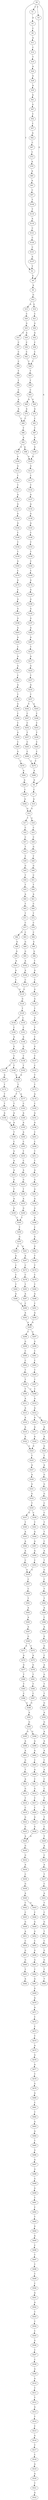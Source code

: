 strict digraph  {
	S0 -> S1 [ label = T ];
	S0 -> S2 [ label = T ];
	S0 -> S3 [ label = T ];
	S0 -> S4 [ label = A ];
	S1 -> S5 [ label = A ];
	S2 -> S6 [ label = G ];
	S3 -> S6 [ label = G ];
	S4 -> S7 [ label = C ];
	S5 -> S8 [ label = C ];
	S6 -> S9 [ label = A ];
	S7 -> S10 [ label = A ];
	S8 -> S11 [ label = A ];
	S9 -> S12 [ label = G ];
	S10 -> S13 [ label = G ];
	S11 -> S14 [ label = C ];
	S12 -> S15 [ label = A ];
	S12 -> S16 [ label = G ];
	S13 -> S17 [ label = T ];
	S13 -> S18 [ label = G ];
	S14 -> S19 [ label = T ];
	S15 -> S20 [ label = C ];
	S16 -> S21 [ label = C ];
	S17 -> S22 [ label = C ];
	S18 -> S23 [ label = C ];
	S19 -> S24 [ label = A ];
	S20 -> S25 [ label = G ];
	S21 -> S26 [ label = G ];
	S22 -> S27 [ label = C ];
	S23 -> S28 [ label = C ];
	S24 -> S29 [ label = G ];
	S25 -> S30 [ label = A ];
	S25 -> S31 [ label = G ];
	S26 -> S32 [ label = A ];
	S27 -> S33 [ label = T ];
	S28 -> S34 [ label = G ];
	S29 -> S35 [ label = A ];
	S30 -> S36 [ label = C ];
	S31 -> S37 [ label = C ];
	S32 -> S38 [ label = C ];
	S33 -> S39 [ label = T ];
	S34 -> S40 [ label = T ];
	S35 -> S41 [ label = A ];
	S36 -> S42 [ label = C ];
	S37 -> S43 [ label = C ];
	S38 -> S44 [ label = C ];
	S39 -> S45 [ label = G ];
	S40 -> S46 [ label = G ];
	S41 -> S47 [ label = G ];
	S42 -> S48 [ label = T ];
	S43 -> S49 [ label = C ];
	S44 -> S48 [ label = T ];
	S45 -> S50 [ label = T ];
	S46 -> S51 [ label = C ];
	S47 -> S52 [ label = C ];
	S48 -> S53 [ label = T ];
	S49 -> S54 [ label = T ];
	S50 -> S55 [ label = T ];
	S51 -> S56 [ label = T ];
	S52 -> S57 [ label = C ];
	S53 -> S58 [ label = T ];
	S54 -> S59 [ label = T ];
	S55 -> S60 [ label = A ];
	S56 -> S61 [ label = A ];
	S57 -> S62 [ label = A ];
	S58 -> S63 [ label = C ];
	S59 -> S64 [ label = C ];
	S60 -> S65 [ label = T ];
	S61 -> S66 [ label = C ];
	S62 -> S67 [ label = C ];
	S63 -> S68 [ label = A ];
	S63 -> S69 [ label = G ];
	S64 -> S70 [ label = A ];
	S65 -> S71 [ label = T ];
	S66 -> S72 [ label = T ];
	S67 -> S73 [ label = C ];
	S68 -> S74 [ label = A ];
	S69 -> S75 [ label = A ];
	S70 -> S76 [ label = A ];
	S71 -> S77 [ label = C ];
	S72 -> S78 [ label = C ];
	S73 -> S79 [ label = A ];
	S74 -> S80 [ label = C ];
	S75 -> S81 [ label = C ];
	S76 -> S80 [ label = C ];
	S77 -> S82 [ label = G ];
	S77 -> S83 [ label = C ];
	S78 -> S84 [ label = C ];
	S79 -> S85 [ label = A ];
	S80 -> S86 [ label = T ];
	S81 -> S87 [ label = T ];
	S82 -> S88 [ label = G ];
	S83 -> S89 [ label = G ];
	S84 -> S90 [ label = G ];
	S85 -> S91 [ label = A ];
	S86 -> S92 [ label = A ];
	S87 -> S93 [ label = A ];
	S88 -> S94 [ label = G ];
	S89 -> S95 [ label = G ];
	S90 -> S96 [ label = G ];
	S91 -> S97 [ label = C ];
	S92 -> S98 [ label = A ];
	S92 -> S99 [ label = G ];
	S93 -> S100 [ label = A ];
	S94 -> S101 [ label = A ];
	S95 -> S102 [ label = A ];
	S96 -> S103 [ label = T ];
	S97 -> S104 [ label = T ];
	S98 -> S105 [ label = A ];
	S99 -> S106 [ label = A ];
	S100 -> S105 [ label = A ];
	S101 -> S107 [ label = A ];
	S102 -> S108 [ label = A ];
	S103 -> S109 [ label = A ];
	S104 -> S110 [ label = T ];
	S105 -> S111 [ label = G ];
	S106 -> S112 [ label = G ];
	S107 -> S113 [ label = C ];
	S108 -> S114 [ label = C ];
	S109 -> S115 [ label = C ];
	S110 -> S116 [ label = A ];
	S111 -> S117 [ label = C ];
	S112 -> S118 [ label = T ];
	S113 -> S119 [ label = G ];
	S114 -> S119 [ label = G ];
	S115 -> S120 [ label = G ];
	S116 -> S121 [ label = C ];
	S117 -> S122 [ label = T ];
	S118 -> S123 [ label = T ];
	S119 -> S124 [ label = G ];
	S120 -> S125 [ label = G ];
	S121 -> S126 [ label = C ];
	S122 -> S127 [ label = A ];
	S123 -> S128 [ label = A ];
	S124 -> S129 [ label = T ];
	S125 -> S130 [ label = T ];
	S126 -> S131 [ label = C ];
	S127 -> S132 [ label = A ];
	S128 -> S133 [ label = G ];
	S129 -> S134 [ label = T ];
	S129 -> S135 [ label = C ];
	S130 -> S136 [ label = G ];
	S131 -> S137 [ label = A ];
	S132 -> S138 [ label = G ];
	S133 -> S139 [ label = G ];
	S134 -> S140 [ label = C ];
	S135 -> S141 [ label = C ];
	S136 -> S142 [ label = T ];
	S137 -> S2 [ label = T ];
	S138 -> S143 [ label = A ];
	S139 -> S144 [ label = A ];
	S140 -> S145 [ label = A ];
	S141 -> S146 [ label = A ];
	S142 -> S147 [ label = C ];
	S143 -> S148 [ label = C ];
	S144 -> S149 [ label = C ];
	S145 -> S150 [ label = G ];
	S146 -> S151 [ label = G ];
	S147 -> S152 [ label = G ];
	S148 -> S153 [ label = T ];
	S149 -> S154 [ label = T ];
	S150 -> S155 [ label = T ];
	S151 -> S156 [ label = T ];
	S152 -> S157 [ label = T ];
	S153 -> S158 [ label = T ];
	S154 -> S159 [ label = T ];
	S155 -> S160 [ label = T ];
	S155 -> S161 [ label = C ];
	S156 -> S162 [ label = T ];
	S157 -> S163 [ label = C ];
	S158 -> S164 [ label = C ];
	S159 -> S165 [ label = G ];
	S160 -> S166 [ label = A ];
	S161 -> S167 [ label = A ];
	S162 -> S166 [ label = A ];
	S163 -> S168 [ label = T ];
	S164 -> S169 [ label = C ];
	S165 -> S170 [ label = C ];
	S166 -> S171 [ label = T ];
	S167 -> S172 [ label = T ];
	S168 -> S173 [ label = T ];
	S169 -> S174 [ label = G ];
	S170 -> S175 [ label = G ];
	S171 -> S176 [ label = T ];
	S171 -> S177 [ label = A ];
	S172 -> S178 [ label = T ];
	S173 -> S179 [ label = A ];
	S174 -> S180 [ label = G ];
	S175 -> S181 [ label = C ];
	S176 -> S182 [ label = T ];
	S177 -> S183 [ label = C ];
	S178 -> S184 [ label = T ];
	S179 -> S185 [ label = C ];
	S180 -> S186 [ label = G ];
	S181 -> S187 [ label = G ];
	S182 -> S188 [ label = A ];
	S183 -> S189 [ label = A ];
	S184 -> S190 [ label = A ];
	S185 -> S191 [ label = A ];
	S186 -> S192 [ label = G ];
	S187 -> S193 [ label = G ];
	S188 -> S194 [ label = A ];
	S189 -> S195 [ label = A ];
	S190 -> S194 [ label = A ];
	S191 -> S196 [ label = A ];
	S192 -> S197 [ label = G ];
	S193 -> S198 [ label = G ];
	S194 -> S199 [ label = T ];
	S195 -> S200 [ label = A ];
	S196 -> S201 [ label = C ];
	S197 -> S202 [ label = A ];
	S198 -> S203 [ label = A ];
	S199 -> S204 [ label = C ];
	S200 -> S205 [ label = C ];
	S201 -> S206 [ label = C ];
	S202 -> S207 [ label = A ];
	S203 -> S208 [ label = A ];
	S204 -> S209 [ label = G ];
	S205 -> S210 [ label = T ];
	S206 -> S211 [ label = T ];
	S207 -> S212 [ label = T ];
	S208 -> S213 [ label = C ];
	S209 -> S214 [ label = A ];
	S210 -> S215 [ label = C ];
	S211 -> S216 [ label = T ];
	S212 -> S217 [ label = A ];
	S213 -> S218 [ label = A ];
	S214 -> S219 [ label = A ];
	S215 -> S220 [ label = A ];
	S216 -> S221 [ label = A ];
	S217 -> S222 [ label = G ];
	S218 -> S223 [ label = G ];
	S219 -> S224 [ label = G ];
	S220 -> S225 [ label = G ];
	S221 -> S226 [ label = G ];
	S222 -> S227 [ label = T ];
	S223 -> S228 [ label = C ];
	S224 -> S229 [ label = T ];
	S225 -> S230 [ label = T ];
	S226 -> S231 [ label = G ];
	S227 -> S232 [ label = A ];
	S228 -> S233 [ label = A ];
	S229 -> S234 [ label = A ];
	S230 -> S235 [ label = A ];
	S231 -> S236 [ label = A ];
	S232 -> S237 [ label = T ];
	S233 -> S238 [ label = T ];
	S234 -> S239 [ label = G ];
	S235 -> S240 [ label = G ];
	S236 -> S241 [ label = G ];
	S237 -> S242 [ label = C ];
	S237 -> S243 [ label = A ];
	S238 -> S244 [ label = G ];
	S239 -> S245 [ label = T ];
	S240 -> S245 [ label = T ];
	S241 -> S246 [ label = G ];
	S242 -> S247 [ label = C ];
	S243 -> S248 [ label = C ];
	S244 -> S249 [ label = C ];
	S245 -> S250 [ label = T ];
	S246 -> S251 [ label = C ];
	S247 -> S252 [ label = C ];
	S248 -> S253 [ label = C ];
	S249 -> S254 [ label = C ];
	S250 -> S255 [ label = G ];
	S251 -> S256 [ label = G ];
	S252 -> S257 [ label = T ];
	S253 -> S258 [ label = T ];
	S254 -> S259 [ label = G ];
	S255 -> S260 [ label = G ];
	S255 -> S261 [ label = A ];
	S256 -> S262 [ label = G ];
	S257 -> S263 [ label = C ];
	S258 -> S264 [ label = C ];
	S259 -> S265 [ label = C ];
	S260 -> S266 [ label = A ];
	S261 -> S267 [ label = A ];
	S262 -> S268 [ label = T ];
	S263 -> S269 [ label = C ];
	S264 -> S270 [ label = C ];
	S265 -> S271 [ label = G ];
	S266 -> S272 [ label = C ];
	S267 -> S273 [ label = C ];
	S268 -> S274 [ label = T ];
	S269 -> S275 [ label = C ];
	S270 -> S275 [ label = C ];
	S271 -> S276 [ label = C ];
	S272 -> S277 [ label = C ];
	S273 -> S278 [ label = C ];
	S274 -> S279 [ label = C ];
	S275 -> S280 [ label = A ];
	S276 -> S281 [ label = A ];
	S277 -> S282 [ label = T ];
	S278 -> S283 [ label = T ];
	S279 -> S284 [ label = T ];
	S280 -> S4 [ label = A ];
	S281 -> S285 [ label = A ];
	S282 -> S286 [ label = A ];
	S283 -> S287 [ label = A ];
	S284 -> S288 [ label = A ];
	S285 -> S289 [ label = C ];
	S286 -> S290 [ label = C ];
	S287 -> S290 [ label = C ];
	S288 -> S291 [ label = C ];
	S289 -> S292 [ label = A ];
	S290 -> S293 [ label = A ];
	S291 -> S294 [ label = A ];
	S292 -> S13 [ label = G ];
	S293 -> S295 [ label = A ];
	S294 -> S295 [ label = A ];
	S295 -> S296 [ label = T ];
	S295 -> S297 [ label = G ];
	S296 -> S298 [ label = G ];
	S297 -> S299 [ label = G ];
	S298 -> S300 [ label = C ];
	S299 -> S301 [ label = C ];
	S300 -> S302 [ label = C ];
	S301 -> S303 [ label = C ];
	S302 -> S304 [ label = T ];
	S303 -> S305 [ label = T ];
	S304 -> S306 [ label = T ];
	S305 -> S307 [ label = T ];
	S306 -> S308 [ label = C ];
	S306 -> S309 [ label = T ];
	S307 -> S308 [ label = C ];
	S308 -> S310 [ label = A ];
	S309 -> S311 [ label = A ];
	S310 -> S312 [ label = A ];
	S311 -> S313 [ label = A ];
	S312 -> S314 [ label = A ];
	S312 -> S315 [ label = G ];
	S313 -> S316 [ label = A ];
	S314 -> S317 [ label = A ];
	S315 -> S318 [ label = A ];
	S316 -> S319 [ label = A ];
	S317 -> S320 [ label = A ];
	S318 -> S321 [ label = A ];
	S319 -> S322 [ label = A ];
	S320 -> S323 [ label = G ];
	S321 -> S324 [ label = G ];
	S322 -> S323 [ label = G ];
	S323 -> S325 [ label = T ];
	S324 -> S326 [ label = T ];
	S325 -> S327 [ label = A ];
	S326 -> S328 [ label = A ];
	S327 -> S329 [ label = A ];
	S328 -> S330 [ label = G ];
	S329 -> S331 [ label = G ];
	S330 -> S332 [ label = G ];
	S331 -> S333 [ label = G ];
	S332 -> S334 [ label = G ];
	S333 -> S335 [ label = T ];
	S334 -> S336 [ label = C ];
	S335 -> S337 [ label = G ];
	S335 -> S338 [ label = C ];
	S336 -> S339 [ label = C ];
	S337 -> S340 [ label = T ];
	S338 -> S341 [ label = T ];
	S339 -> S342 [ label = T ];
	S340 -> S343 [ label = A ];
	S341 -> S344 [ label = A ];
	S342 -> S345 [ label = T ];
	S343 -> S346 [ label = A ];
	S344 -> S347 [ label = A ];
	S345 -> S348 [ label = C ];
	S346 -> S349 [ label = A ];
	S347 -> S350 [ label = A ];
	S348 -> S351 [ label = A ];
	S349 -> S352 [ label = C ];
	S350 -> S353 [ label = C ];
	S351 -> S354 [ label = T ];
	S352 -> S355 [ label = G ];
	S353 -> S355 [ label = G ];
	S354 -> S356 [ label = G ];
	S355 -> S357 [ label = C ];
	S356 -> S358 [ label = C ];
	S357 -> S359 [ label = C ];
	S358 -> S360 [ label = T ];
	S359 -> S361 [ label = T ];
	S360 -> S362 [ label = T ];
	S361 -> S363 [ label = A ];
	S362 -> S364 [ label = A ];
	S363 -> S365 [ label = A ];
	S364 -> S366 [ label = C ];
	S365 -> S367 [ label = A ];
	S366 -> S368 [ label = A ];
	S367 -> S369 [ label = G ];
	S368 -> S370 [ label = G ];
	S369 -> S371 [ label = A ];
	S369 -> S372 [ label = T ];
	S370 -> S373 [ label = G ];
	S371 -> S374 [ label = A ];
	S372 -> S375 [ label = A ];
	S373 -> S376 [ label = C ];
	S374 -> S377 [ label = G ];
	S375 -> S378 [ label = G ];
	S376 -> S379 [ label = A ];
	S377 -> S380 [ label = T ];
	S378 -> S381 [ label = T ];
	S379 -> S382 [ label = G ];
	S380 -> S383 [ label = T ];
	S381 -> S384 [ label = T ];
	S382 -> S385 [ label = T ];
	S383 -> S386 [ label = C ];
	S384 -> S387 [ label = C ];
	S385 -> S388 [ label = T ];
	S386 -> S389 [ label = G ];
	S387 -> S389 [ label = G ];
	S388 -> S390 [ label = G ];
	S389 -> S391 [ label = A ];
	S390 -> S392 [ label = A ];
	S391 -> S393 [ label = G ];
	S392 -> S394 [ label = G ];
	S393 -> S395 [ label = G ];
	S393 -> S396 [ label = G ];
	S394 -> S397 [ label = A ];
	S395 -> S398 [ label = A ];
	S396 -> S399 [ label = A ];
	S397 -> S400 [ label = A ];
	S398 -> S401 [ label = A ];
	S399 -> S402 [ label = A ];
	S400 -> S403 [ label = A ];
	S401 -> S404 [ label = G ];
	S402 -> S405 [ label = C ];
	S403 -> S406 [ label = C ];
	S404 -> S407 [ label = T ];
	S405 -> S408 [ label = A ];
	S406 -> S409 [ label = A ];
	S407 -> S410 [ label = A ];
	S408 -> S411 [ label = C ];
	S409 -> S412 [ label = C ];
	S410 -> S413 [ label = G ];
	S411 -> S414 [ label = G ];
	S412 -> S415 [ label = C ];
	S413 -> S416 [ label = T ];
	S414 -> S417 [ label = T ];
	S415 -> S418 [ label = T ];
	S416 -> S419 [ label = C ];
	S417 -> S420 [ label = C ];
	S418 -> S421 [ label = T ];
	S419 -> S422 [ label = G ];
	S420 -> S423 [ label = G ];
	S421 -> S424 [ label = T ];
	S422 -> S425 [ label = G ];
	S423 -> S426 [ label = G ];
	S424 -> S427 [ label = C ];
	S425 -> S428 [ label = A ];
	S426 -> S428 [ label = A ];
	S427 -> S429 [ label = T ];
	S428 -> S430 [ label = G ];
	S429 -> S431 [ label = A ];
	S430 -> S432 [ label = G ];
	S431 -> S433 [ label = C ];
	S432 -> S434 [ label = A ];
	S433 -> S435 [ label = A ];
	S434 -> S436 [ label = C ];
	S435 -> S437 [ label = T ];
	S436 -> S438 [ label = G ];
	S437 -> S439 [ label = C ];
	S438 -> S440 [ label = A ];
	S439 -> S441 [ label = A ];
	S440 -> S442 [ label = C ];
	S440 -> S443 [ label = G ];
	S441 -> S444 [ label = T ];
	S442 -> S445 [ label = C ];
	S443 -> S446 [ label = C ];
	S444 -> S447 [ label = C ];
	S445 -> S448 [ label = G ];
	S446 -> S449 [ label = G ];
	S447 -> S450 [ label = G ];
	S448 -> S451 [ label = A ];
	S449 -> S452 [ label = G ];
	S450 -> S453 [ label = T ];
	S451 -> S454 [ label = C ];
	S452 -> S455 [ label = C ];
	S453 -> S456 [ label = C ];
	S454 -> S457 [ label = G ];
	S455 -> S458 [ label = G ];
	S456 -> S459 [ label = G ];
	S457 -> S460 [ label = G ];
	S458 -> S461 [ label = G ];
	S459 -> S462 [ label = G ];
	S460 -> S463 [ label = T ];
	S461 -> S464 [ label = T ];
	S462 -> S465 [ label = T ];
	S463 -> S466 [ label = A ];
	S464 -> S467 [ label = A ];
	S465 -> S468 [ label = T ];
	S467 -> S469 [ label = G ];
	S469 -> S470 [ label = A ];
	S470 -> S471 [ label = A ];
	S471 -> S472 [ label = C ];
	S472 -> S473 [ label = C ];
	S473 -> S474 [ label = T ];
	S474 -> S475 [ label = A ];
	S475 -> S476 [ label = G ];
	S476 -> S477 [ label = A ];
	S477 -> S478 [ label = T ];
	S478 -> S479 [ label = G ];
	S479 -> S480 [ label = A ];
	S480 -> S481 [ label = C ];
	S481 -> S482 [ label = T ];
	S482 -> S483 [ label = G ];
	S483 -> S484 [ label = A ];
	S484 -> S485 [ label = T ];
	S485 -> S486 [ label = G ];
	S486 -> S487 [ label = A ];
	S487 -> S488 [ label = G ];
	S488 -> S489 [ label = G ];
	S489 -> S490 [ label = G ];
	S490 -> S491 [ label = T ];
	S491 -> S492 [ label = C ];
	S492 -> S493 [ label = T ];
	S493 -> S494 [ label = G ];
	S494 -> S495 [ label = A ];
	S495 -> S496 [ label = C ];
	S496 -> S497 [ label = T ];
	S497 -> S498 [ label = T ];
	S498 -> S499 [ label = T ];
	S499 -> S500 [ label = C ];
	S500 -> S501 [ label = A ];
	S501 -> S502 [ label = A ];
	S502 -> S503 [ label = T ];
	S503 -> S504 [ label = T ];
	S504 -> S505 [ label = C ];
	S505 -> S506 [ label = G ];
	S506 -> S507 [ label = C ];
	S507 -> S508 [ label = C ];
	S508 -> S509 [ label = G ];
	S509 -> S510 [ label = A ];
	S510 -> S511 [ label = T ];
	S511 -> S512 [ label = T ];
	S512 -> S513 [ label = G ];
	S513 -> S514 [ label = T ];
	S514 -> S515 [ label = C ];
	S515 -> S516 [ label = G ];
	S516 -> S517 [ label = T ];
	S517 -> S518 [ label = C ];
	S518 -> S519 [ label = G ];
	S519 -> S520 [ label = A ];
	S520 -> S521 [ label = T ];
	S521 -> S522 [ label = A ];
}
